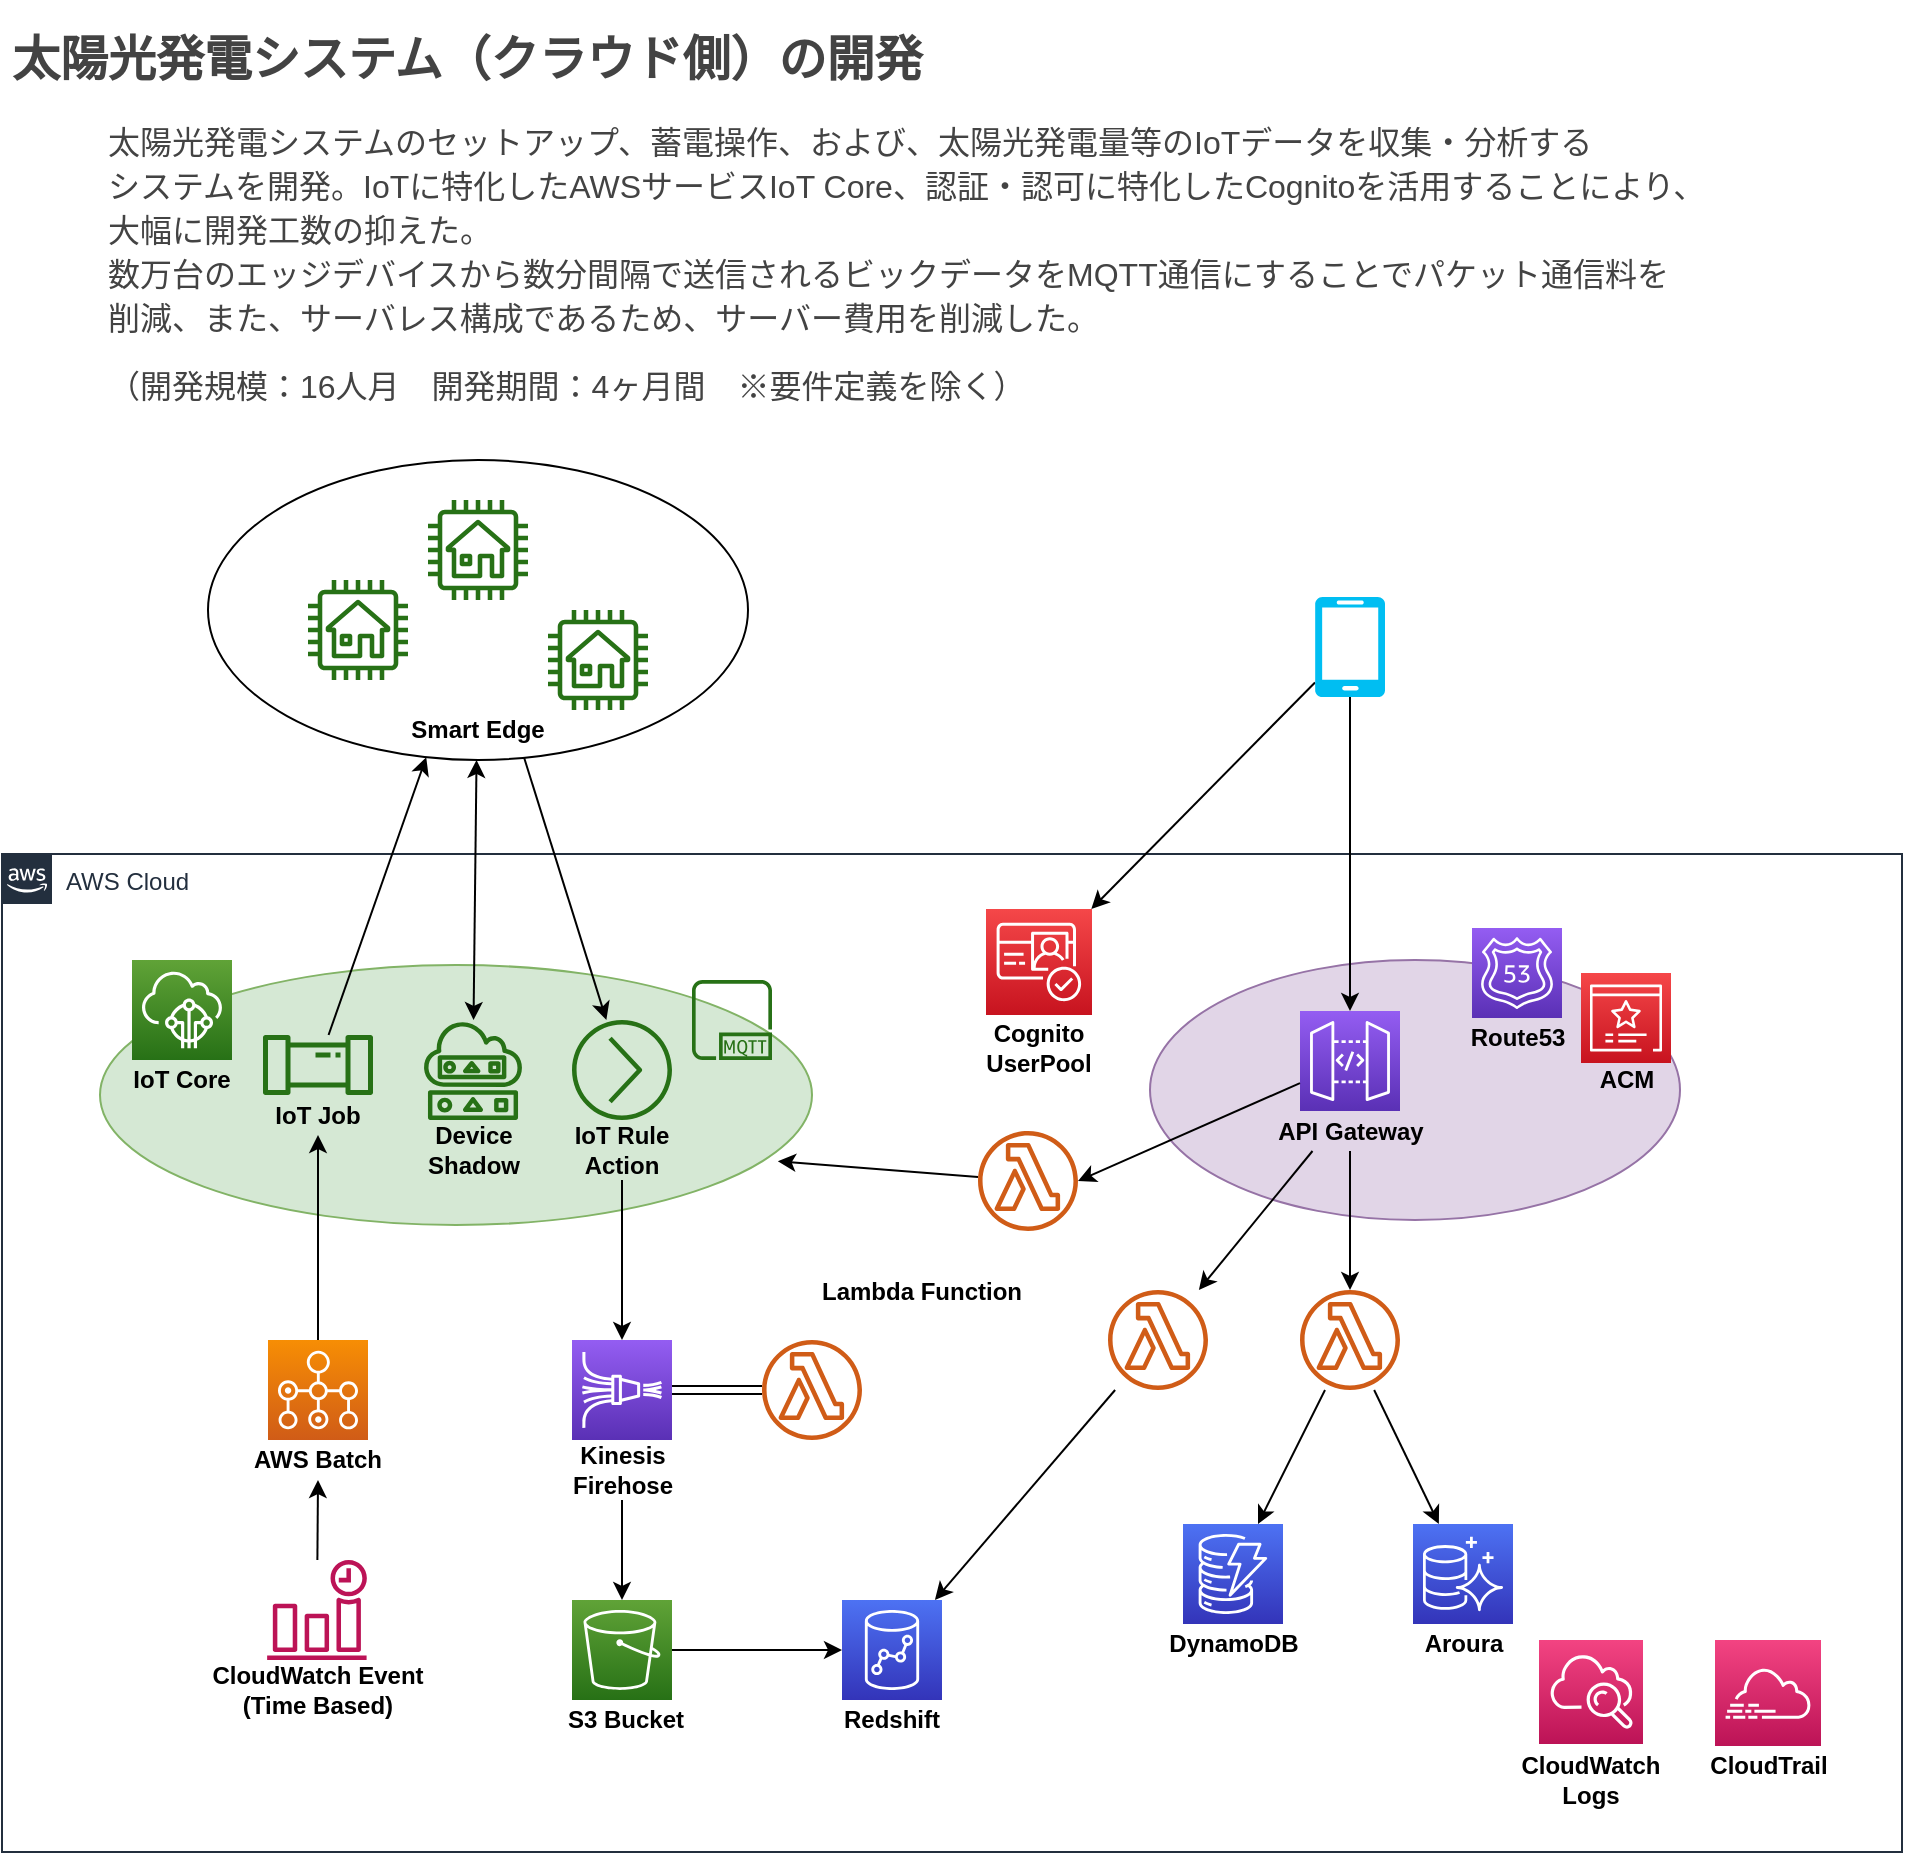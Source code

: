 <mxfile version="12.1.9" type="device" pages="1"><diagram id="2xORFysoQN4Us4DENyA-" name="ページ1"><mxGraphModel dx="1024" dy="617" grid="1" gridSize="10" guides="1" tooltips="1" connect="1" arrows="1" fold="1" page="1" pageScale="1" pageWidth="1169" pageHeight="827" math="0" shadow="0"><root><mxCell id="0"/><mxCell id="1" parent="0"/><mxCell id="OqV8jZAbgpLrq_wr-Xp5-116" value="AWS Cloud" style="points=[[0,0],[0.25,0],[0.5,0],[0.75,0],[1,0],[1,0.25],[1,0.5],[1,0.75],[1,1],[0.75,1],[0.5,1],[0.25,1],[0,1],[0,0.75],[0,0.5],[0,0.25]];outlineConnect=0;gradientColor=none;html=1;whiteSpace=wrap;fontSize=12;fontStyle=0;shape=mxgraph.aws4.group;grIcon=mxgraph.aws4.group_aws_cloud_alt;strokeColor=#232F3E;fillColor=none;verticalAlign=top;align=left;spacingLeft=30;fontColor=#232F3E;dashed=0;" parent="1" vertex="1"><mxGeometry x="40" y="457" width="950" height="499" as="geometry"/></mxCell><mxCell id="OqV8jZAbgpLrq_wr-Xp5-100" value="" style="ellipse;whiteSpace=wrap;html=1;fillColor=#e1d5e7;strokeColor=#9673a6;" parent="1" vertex="1"><mxGeometry x="614" y="510" width="265" height="130" as="geometry"/></mxCell><mxCell id="OqV8jZAbgpLrq_wr-Xp5-49" value="" style="ellipse;whiteSpace=wrap;html=1;fillColor=#d5e8d4;strokeColor=#82b366;" parent="1" vertex="1"><mxGeometry x="89" y="512.5" width="356" height="130" as="geometry"/></mxCell><mxCell id="OqV8jZAbgpLrq_wr-Xp5-54" style="edgeStyle=none;rounded=0;orthogonalLoop=1;jettySize=auto;html=1;startArrow=classic;startFill=1;" parent="1" source="OqV8jZAbgpLrq_wr-Xp5-14" target="OqV8jZAbgpLrq_wr-Xp5-48" edge="1"><mxGeometry relative="1" as="geometry"/></mxCell><mxCell id="OqV8jZAbgpLrq_wr-Xp5-73" style="edgeStyle=none;rounded=0;orthogonalLoop=1;jettySize=auto;html=1;startArrow=none;startFill=0;" parent="1" source="OqV8jZAbgpLrq_wr-Xp5-14" target="OqV8jZAbgpLrq_wr-Xp5-71" edge="1"><mxGeometry relative="1" as="geometry"/></mxCell><mxCell id="OqV8jZAbgpLrq_wr-Xp5-14" value="" style="ellipse;whiteSpace=wrap;html=1;" parent="1" vertex="1"><mxGeometry x="143" y="260" width="270" height="150" as="geometry"/></mxCell><mxCell id="OqV8jZAbgpLrq_wr-Xp5-11" value="" style="outlineConnect=0;fontColor=#232F3E;gradientColor=none;fillColor=#277116;strokeColor=none;dashed=0;verticalLabelPosition=bottom;verticalAlign=top;align=center;html=1;fontSize=12;fontStyle=0;aspect=fixed;pointerEvents=1;shape=mxgraph.aws4.house;" parent="1" vertex="1"><mxGeometry x="193" y="320" width="50" height="50" as="geometry"/></mxCell><mxCell id="OqV8jZAbgpLrq_wr-Xp5-12" value="" style="outlineConnect=0;fontColor=#232F3E;gradientColor=none;fillColor=#277116;strokeColor=none;dashed=0;verticalLabelPosition=bottom;verticalAlign=top;align=center;html=1;fontSize=12;fontStyle=0;aspect=fixed;pointerEvents=1;shape=mxgraph.aws4.house;" parent="1" vertex="1"><mxGeometry x="253" y="280" width="50" height="50" as="geometry"/></mxCell><mxCell id="OqV8jZAbgpLrq_wr-Xp5-13" value="" style="outlineConnect=0;fontColor=#232F3E;gradientColor=none;fillColor=#277116;strokeColor=none;dashed=0;verticalLabelPosition=bottom;verticalAlign=top;align=center;html=1;fontSize=12;fontStyle=0;aspect=fixed;pointerEvents=1;shape=mxgraph.aws4.house;" parent="1" vertex="1"><mxGeometry x="313" y="335" width="50" height="50" as="geometry"/></mxCell><mxCell id="OqV8jZAbgpLrq_wr-Xp5-15" value="&lt;b&gt;Smart Edge&lt;/b&gt;" style="text;html=1;strokeColor=none;fillColor=none;align=center;verticalAlign=middle;whiteSpace=wrap;rounded=0;" parent="1" vertex="1"><mxGeometry x="243" y="385" width="70" height="20" as="geometry"/></mxCell><mxCell id="OqV8jZAbgpLrq_wr-Xp5-65" style="edgeStyle=none;rounded=0;orthogonalLoop=1;jettySize=auto;html=1;startArrow=none;startFill=0;" parent="1" source="OqV8jZAbgpLrq_wr-Xp5-17" target="OqV8jZAbgpLrq_wr-Xp5-32" edge="1"><mxGeometry relative="1" as="geometry"/></mxCell><mxCell id="OqV8jZAbgpLrq_wr-Xp5-17" value="" style="outlineConnect=0;fontColor=#232F3E;gradientColor=none;fillColor=#D05C17;strokeColor=none;dashed=0;verticalLabelPosition=bottom;verticalAlign=top;align=center;html=1;fontSize=12;fontStyle=0;aspect=fixed;pointerEvents=1;shape=mxgraph.aws4.lambda_function;" parent="1" vertex="1"><mxGeometry x="593" y="675" width="50" height="50" as="geometry"/></mxCell><mxCell id="OqV8jZAbgpLrq_wr-Xp5-27" style="edgeStyle=none;rounded=0;orthogonalLoop=1;jettySize=auto;html=1;exitX=0.25;exitY=1;exitDx=0;exitDy=0;" parent="1" source="OqV8jZAbgpLrq_wr-Xp5-102" target="OqV8jZAbgpLrq_wr-Xp5-17" edge="1"><mxGeometry relative="1" as="geometry"/></mxCell><mxCell id="OqV8jZAbgpLrq_wr-Xp5-28" style="edgeStyle=none;rounded=0;orthogonalLoop=1;jettySize=auto;html=1;exitX=0.5;exitY=1;exitDx=0;exitDy=0;" parent="1" source="OqV8jZAbgpLrq_wr-Xp5-102" target="OqV8jZAbgpLrq_wr-Xp5-25" edge="1"><mxGeometry relative="1" as="geometry"/></mxCell><mxCell id="OqV8jZAbgpLrq_wr-Xp5-112" style="edgeStyle=none;rounded=0;orthogonalLoop=1;jettySize=auto;html=1;entryX=0.952;entryY=0.755;entryDx=0;entryDy=0;startArrow=none;startFill=0;entryPerimeter=0;" parent="1" source="OqV8jZAbgpLrq_wr-Xp5-92" target="OqV8jZAbgpLrq_wr-Xp5-49" edge="1"><mxGeometry relative="1" as="geometry"/></mxCell><mxCell id="OqV8jZAbgpLrq_wr-Xp5-19" value="" style="outlineConnect=0;fontColor=#232F3E;gradientColor=#945DF2;gradientDirection=north;fillColor=#5A30B5;strokeColor=#ffffff;dashed=0;verticalLabelPosition=bottom;verticalAlign=top;align=center;html=1;fontSize=12;fontStyle=0;aspect=fixed;shape=mxgraph.aws4.resourceIcon;resIcon=mxgraph.aws4.api_gateway;" parent="1" vertex="1"><mxGeometry x="689" y="535.5" width="50" height="50" as="geometry"/></mxCell><mxCell id="OqV8jZAbgpLrq_wr-Xp5-20" value="" style="outlineConnect=0;fontColor=#232F3E;gradientColor=#945DF2;gradientDirection=north;fillColor=#5A30B5;strokeColor=#ffffff;dashed=0;verticalLabelPosition=bottom;verticalAlign=top;align=center;html=1;fontSize=12;fontStyle=0;aspect=fixed;shape=mxgraph.aws4.resourceIcon;resIcon=mxgraph.aws4.route_53;" parent="1" vertex="1"><mxGeometry x="775" y="494" width="45" height="45" as="geometry"/></mxCell><mxCell id="OqV8jZAbgpLrq_wr-Xp5-23" value="" style="outlineConnect=0;fontColor=#232F3E;gradientColor=#F54749;gradientDirection=north;fillColor=#C7131F;strokeColor=#ffffff;dashed=0;verticalLabelPosition=bottom;verticalAlign=top;align=center;html=1;fontSize=12;fontStyle=0;aspect=fixed;shape=mxgraph.aws4.resourceIcon;resIcon=mxgraph.aws4.certificate_manager_3;" parent="1" vertex="1"><mxGeometry x="829.5" y="516.5" width="45" height="45" as="geometry"/></mxCell><mxCell id="OqV8jZAbgpLrq_wr-Xp5-63" style="edgeStyle=none;rounded=0;orthogonalLoop=1;jettySize=auto;html=1;startArrow=none;startFill=0;" parent="1" source="OqV8jZAbgpLrq_wr-Xp5-25" target="OqV8jZAbgpLrq_wr-Xp5-31" edge="1"><mxGeometry relative="1" as="geometry"/></mxCell><mxCell id="OqV8jZAbgpLrq_wr-Xp5-64" style="edgeStyle=none;rounded=0;orthogonalLoop=1;jettySize=auto;html=1;startArrow=none;startFill=0;" parent="1" source="OqV8jZAbgpLrq_wr-Xp5-25" target="OqV8jZAbgpLrq_wr-Xp5-35" edge="1"><mxGeometry relative="1" as="geometry"/></mxCell><mxCell id="OqV8jZAbgpLrq_wr-Xp5-25" value="" style="outlineConnect=0;fontColor=#232F3E;gradientColor=none;fillColor=#D05C17;strokeColor=none;dashed=0;verticalLabelPosition=bottom;verticalAlign=top;align=center;html=1;fontSize=12;fontStyle=0;aspect=fixed;pointerEvents=1;shape=mxgraph.aws4.lambda_function;" parent="1" vertex="1"><mxGeometry x="689" y="675" width="50" height="50" as="geometry"/></mxCell><mxCell id="OqV8jZAbgpLrq_wr-Xp5-31" value="" style="outlineConnect=0;fontColor=#232F3E;gradientColor=#4D72F3;gradientDirection=north;fillColor=#3334B9;strokeColor=#ffffff;dashed=0;verticalLabelPosition=bottom;verticalAlign=top;align=center;html=1;fontSize=12;fontStyle=0;aspect=fixed;shape=mxgraph.aws4.resourceIcon;resIcon=mxgraph.aws4.dynamodb;" parent="1" vertex="1"><mxGeometry x="630.5" y="792" width="50" height="50" as="geometry"/></mxCell><mxCell id="OqV8jZAbgpLrq_wr-Xp5-32" value="" style="outlineConnect=0;fontColor=#232F3E;gradientColor=#4D72F3;gradientDirection=north;fillColor=#3334B9;strokeColor=#ffffff;dashed=0;verticalLabelPosition=bottom;verticalAlign=top;align=center;html=1;fontSize=12;fontStyle=0;aspect=fixed;shape=mxgraph.aws4.resourceIcon;resIcon=mxgraph.aws4.redshift;" parent="1" vertex="1"><mxGeometry x="460" y="830" width="50" height="50" as="geometry"/></mxCell><mxCell id="OqV8jZAbgpLrq_wr-Xp5-35" value="" style="outlineConnect=0;fontColor=#232F3E;gradientColor=#4D72F3;gradientDirection=north;fillColor=#3334B9;strokeColor=#ffffff;dashed=0;verticalLabelPosition=bottom;verticalAlign=top;align=center;html=1;fontSize=12;fontStyle=0;aspect=fixed;shape=mxgraph.aws4.resourceIcon;resIcon=mxgraph.aws4.aurora;" parent="1" vertex="1"><mxGeometry x="745.5" y="792" width="50" height="50" as="geometry"/></mxCell><mxCell id="OqV8jZAbgpLrq_wr-Xp5-36" value="" style="outlineConnect=0;fontColor=#232F3E;gradientColor=#60A337;gradientDirection=north;fillColor=#277116;strokeColor=#ffffff;dashed=0;verticalLabelPosition=bottom;verticalAlign=top;align=center;html=1;fontSize=12;fontStyle=0;aspect=fixed;shape=mxgraph.aws4.resourceIcon;resIcon=mxgraph.aws4.iot_core;" parent="1" vertex="1"><mxGeometry x="105" y="510" width="50" height="50" as="geometry"/></mxCell><mxCell id="OqV8jZAbgpLrq_wr-Xp5-38" value="" style="outlineConnect=0;fontColor=#232F3E;gradientColor=none;fillColor=#277116;strokeColor=none;dashed=0;verticalLabelPosition=bottom;verticalAlign=top;align=center;html=1;fontSize=12;fontStyle=0;aspect=fixed;pointerEvents=1;shape=mxgraph.aws4.mqtt_protocol;" parent="1" vertex="1"><mxGeometry x="385" y="520" width="40" height="40" as="geometry"/></mxCell><mxCell id="OqV8jZAbgpLrq_wr-Xp5-48" value="" style="outlineConnect=0;fontColor=#232F3E;gradientColor=none;fillColor=#277116;strokeColor=none;dashed=0;verticalLabelPosition=bottom;verticalAlign=top;align=center;html=1;fontSize=12;fontStyle=0;aspect=fixed;pointerEvents=1;shape=mxgraph.aws4.shadow;" parent="1" vertex="1"><mxGeometry x="250" y="540" width="51" height="50" as="geometry"/></mxCell><mxCell id="OqV8jZAbgpLrq_wr-Xp5-59" style="edgeStyle=none;rounded=0;orthogonalLoop=1;jettySize=auto;html=1;startArrow=classic;startFill=1;shape=link;" parent="1" source="OqV8jZAbgpLrq_wr-Xp5-56" target="OqV8jZAbgpLrq_wr-Xp5-58" edge="1"><mxGeometry relative="1" as="geometry"/></mxCell><mxCell id="OqV8jZAbgpLrq_wr-Xp5-61" style="edgeStyle=none;rounded=0;orthogonalLoop=1;jettySize=auto;html=1;startArrow=none;startFill=0;exitX=0.5;exitY=1;exitDx=0;exitDy=0;" parent="1" source="OqV8jZAbgpLrq_wr-Xp5-104" target="OqV8jZAbgpLrq_wr-Xp5-60" edge="1"><mxGeometry relative="1" as="geometry"/></mxCell><mxCell id="OqV8jZAbgpLrq_wr-Xp5-56" value="" style="outlineConnect=0;fontColor=#232F3E;gradientColor=#945DF2;gradientDirection=north;fillColor=#5A30B5;strokeColor=#ffffff;dashed=0;verticalLabelPosition=bottom;verticalAlign=top;align=center;html=1;fontSize=12;fontStyle=0;aspect=fixed;shape=mxgraph.aws4.resourceIcon;resIcon=mxgraph.aws4.kinesis_data_firehose;" parent="1" vertex="1"><mxGeometry x="325" y="700" width="50" height="50" as="geometry"/></mxCell><mxCell id="OqV8jZAbgpLrq_wr-Xp5-58" value="" style="outlineConnect=0;fontColor=#232F3E;gradientColor=none;fillColor=#D05C17;strokeColor=none;dashed=0;verticalLabelPosition=bottom;verticalAlign=top;align=center;html=1;fontSize=12;fontStyle=0;aspect=fixed;pointerEvents=1;shape=mxgraph.aws4.lambda_function;" parent="1" vertex="1"><mxGeometry x="420" y="700" width="50" height="50" as="geometry"/></mxCell><mxCell id="OqV8jZAbgpLrq_wr-Xp5-62" style="edgeStyle=none;rounded=0;orthogonalLoop=1;jettySize=auto;html=1;startArrow=none;startFill=0;" parent="1" source="OqV8jZAbgpLrq_wr-Xp5-60" target="OqV8jZAbgpLrq_wr-Xp5-32" edge="1"><mxGeometry relative="1" as="geometry"/></mxCell><mxCell id="OqV8jZAbgpLrq_wr-Xp5-60" value="" style="outlineConnect=0;fontColor=#232F3E;gradientColor=#60A337;gradientDirection=north;fillColor=#277116;strokeColor=#ffffff;dashed=0;verticalLabelPosition=bottom;verticalAlign=top;align=center;html=1;fontSize=12;fontStyle=0;aspect=fixed;shape=mxgraph.aws4.resourceIcon;resIcon=mxgraph.aws4.s3;" parent="1" vertex="1"><mxGeometry x="325" y="830" width="50" height="50" as="geometry"/></mxCell><mxCell id="OqV8jZAbgpLrq_wr-Xp5-80" style="edgeStyle=none;rounded=0;orthogonalLoop=1;jettySize=auto;html=1;startArrow=none;startFill=0;entryX=0.5;entryY=1;entryDx=0;entryDy=0;" parent="1" source="OqV8jZAbgpLrq_wr-Xp5-66" target="OqV8jZAbgpLrq_wr-Xp5-83" edge="1"><mxGeometry relative="1" as="geometry"/></mxCell><mxCell id="OqV8jZAbgpLrq_wr-Xp5-66" value="" style="outlineConnect=0;fontColor=#232F3E;gradientColor=#F78E04;gradientDirection=north;fillColor=#D05C17;strokeColor=#ffffff;dashed=0;verticalLabelPosition=bottom;verticalAlign=top;align=center;html=1;fontSize=12;fontStyle=0;aspect=fixed;shape=mxgraph.aws4.resourceIcon;resIcon=mxgraph.aws4.batch;" parent="1" vertex="1"><mxGeometry x="173" y="700" width="50" height="50" as="geometry"/></mxCell><mxCell id="OqV8jZAbgpLrq_wr-Xp5-70" style="edgeStyle=none;rounded=0;orthogonalLoop=1;jettySize=auto;html=1;startArrow=none;startFill=0;entryX=0.5;entryY=1;entryDx=0;entryDy=0;" parent="1" source="OqV8jZAbgpLrq_wr-Xp5-68" target="OqV8jZAbgpLrq_wr-Xp5-105" edge="1"><mxGeometry relative="1" as="geometry"/></mxCell><mxCell id="OqV8jZAbgpLrq_wr-Xp5-68" value="" style="outlineConnect=0;fontColor=#232F3E;gradientColor=none;fillColor=#BC1356;strokeColor=none;dashed=0;verticalLabelPosition=bottom;verticalAlign=top;align=center;html=1;fontSize=12;fontStyle=0;aspect=fixed;pointerEvents=1;shape=mxgraph.aws4.event_time_based;" parent="1" vertex="1"><mxGeometry x="172.5" y="810" width="50" height="50" as="geometry"/></mxCell><mxCell id="OqV8jZAbgpLrq_wr-Xp5-69" value="&lt;b&gt;CloudWatch Event (Time Based)&lt;/b&gt;" style="text;html=1;strokeColor=none;fillColor=none;align=center;verticalAlign=middle;whiteSpace=wrap;rounded=0;" parent="1" vertex="1"><mxGeometry x="143" y="860" width="110" height="30" as="geometry"/></mxCell><mxCell id="OqV8jZAbgpLrq_wr-Xp5-74" style="edgeStyle=none;rounded=0;orthogonalLoop=1;jettySize=auto;html=1;startArrow=none;startFill=0;exitX=0.5;exitY=1;exitDx=0;exitDy=0;" parent="1" source="OqV8jZAbgpLrq_wr-Xp5-85" target="OqV8jZAbgpLrq_wr-Xp5-56" edge="1"><mxGeometry relative="1" as="geometry"><mxPoint x="341" y="640" as="sourcePoint"/></mxGeometry></mxCell><mxCell id="OqV8jZAbgpLrq_wr-Xp5-71" value="" style="outlineConnect=0;fontColor=#232F3E;gradientColor=none;fillColor=#277116;strokeColor=none;dashed=0;verticalLabelPosition=bottom;verticalAlign=top;align=center;html=1;fontSize=12;fontStyle=0;aspect=fixed;pointerEvents=1;shape=mxgraph.aws4.action;" parent="1" vertex="1"><mxGeometry x="325" y="540" width="50" height="50" as="geometry"/></mxCell><mxCell id="OqV8jZAbgpLrq_wr-Xp5-81" style="edgeStyle=none;rounded=0;orthogonalLoop=1;jettySize=auto;html=1;startArrow=none;startFill=0;" parent="1" source="OqV8jZAbgpLrq_wr-Xp5-79" target="OqV8jZAbgpLrq_wr-Xp5-14" edge="1"><mxGeometry relative="1" as="geometry"/></mxCell><mxCell id="OqV8jZAbgpLrq_wr-Xp5-79" value="" style="outlineConnect=0;fontColor=#232F3E;gradientColor=none;fillColor=#277116;strokeColor=none;dashed=0;verticalLabelPosition=bottom;verticalAlign=top;align=center;html=1;fontSize=12;fontStyle=0;aspect=fixed;pointerEvents=1;shape=mxgraph.aws4.iot_analytics_pipeline;" parent="1" vertex="1"><mxGeometry x="170" y="547.5" width="56" height="30" as="geometry"/></mxCell><mxCell id="OqV8jZAbgpLrq_wr-Xp5-82" value="&lt;b&gt;IoT Core&lt;/b&gt;" style="text;html=1;strokeColor=none;fillColor=none;align=center;verticalAlign=middle;whiteSpace=wrap;rounded=0;" parent="1" vertex="1"><mxGeometry x="100" y="560" width="60" height="20" as="geometry"/></mxCell><mxCell id="OqV8jZAbgpLrq_wr-Xp5-83" value="&lt;b&gt;IoT Job&lt;/b&gt;" style="text;html=1;strokeColor=none;fillColor=none;align=center;verticalAlign=middle;whiteSpace=wrap;rounded=0;" parent="1" vertex="1"><mxGeometry x="173" y="577.5" width="50" height="20" as="geometry"/></mxCell><mxCell id="OqV8jZAbgpLrq_wr-Xp5-84" value="&lt;b&gt;Device Shadow&lt;/b&gt;" style="text;html=1;strokeColor=none;fillColor=none;align=center;verticalAlign=middle;whiteSpace=wrap;rounded=0;" parent="1" vertex="1"><mxGeometry x="251" y="590" width="50" height="30" as="geometry"/></mxCell><mxCell id="OqV8jZAbgpLrq_wr-Xp5-85" value="&lt;b&gt;IoT Rule Action&lt;/b&gt;" style="text;html=1;strokeColor=none;fillColor=none;align=center;verticalAlign=middle;whiteSpace=wrap;rounded=0;" parent="1" vertex="1"><mxGeometry x="320" y="590" width="60" height="30" as="geometry"/></mxCell><mxCell id="OqV8jZAbgpLrq_wr-Xp5-104" value="&lt;b&gt;Kinesis Firehose&lt;/b&gt;" style="text;html=1;strokeColor=none;fillColor=none;align=center;verticalAlign=middle;whiteSpace=wrap;rounded=0;" parent="1" vertex="1"><mxGeometry x="312.5" y="750" width="75" height="30" as="geometry"/></mxCell><mxCell id="OqV8jZAbgpLrq_wr-Xp5-105" value="&lt;b&gt;AWS Batch&lt;/b&gt;" style="text;html=1;strokeColor=none;fillColor=none;align=center;verticalAlign=middle;whiteSpace=wrap;rounded=0;" parent="1" vertex="1"><mxGeometry x="164" y="750" width="68" height="20" as="geometry"/></mxCell><mxCell id="OqV8jZAbgpLrq_wr-Xp5-102" value="&lt;b&gt;API Gateway&lt;/b&gt;" style="text;html=1;strokeColor=none;fillColor=none;align=center;verticalAlign=middle;whiteSpace=wrap;rounded=0;" parent="1" vertex="1"><mxGeometry x="676.5" y="585.5" width="75" height="20" as="geometry"/></mxCell><mxCell id="OqV8jZAbgpLrq_wr-Xp5-106" style="edgeStyle=none;rounded=0;orthogonalLoop=1;jettySize=auto;html=1;" parent="1" source="OqV8jZAbgpLrq_wr-Xp5-19" target="OqV8jZAbgpLrq_wr-Xp5-102" edge="1"><mxGeometry relative="1" as="geometry"><mxPoint x="731.333" y="585.5" as="sourcePoint"/><mxPoint x="774.667" y="648" as="targetPoint"/></mxGeometry></mxCell><mxCell id="OqV8jZAbgpLrq_wr-Xp5-92" value="" style="outlineConnect=0;fontColor=#232F3E;gradientColor=none;fillColor=#D05C17;strokeColor=none;dashed=0;verticalLabelPosition=bottom;verticalAlign=top;align=center;html=1;fontSize=12;fontStyle=0;aspect=fixed;pointerEvents=1;shape=mxgraph.aws4.lambda_function;" parent="1" vertex="1"><mxGeometry x="528" y="595.5" width="50" height="50" as="geometry"/></mxCell><mxCell id="OqV8jZAbgpLrq_wr-Xp5-113" style="edgeStyle=none;rounded=0;orthogonalLoop=1;jettySize=auto;html=1;entryX=1;entryY=0.5;entryDx=0;entryDy=0;startArrow=none;startFill=0;" parent="1" source="OqV8jZAbgpLrq_wr-Xp5-19" target="OqV8jZAbgpLrq_wr-Xp5-92" edge="1"><mxGeometry relative="1" as="geometry"><mxPoint x="693" y="570.75" as="sourcePoint"/><mxPoint x="468" y="568.5" as="targetPoint"/></mxGeometry></mxCell><mxCell id="OqV8jZAbgpLrq_wr-Xp5-114" value="" style="outlineConnect=0;fontColor=#232F3E;gradientColor=#F54749;gradientDirection=north;fillColor=#C7131F;strokeColor=#ffffff;dashed=0;verticalLabelPosition=bottom;verticalAlign=top;align=center;html=1;fontSize=12;fontStyle=0;aspect=fixed;shape=mxgraph.aws4.resourceIcon;resIcon=mxgraph.aws4.cognito;" parent="1" vertex="1"><mxGeometry x="532" y="484.5" width="53" height="53" as="geometry"/></mxCell><mxCell id="OqV8jZAbgpLrq_wr-Xp5-117" value="" style="outlineConnect=0;fontColor=#232F3E;gradientColor=#F34482;gradientDirection=north;fillColor=#BC1356;strokeColor=#ffffff;dashed=0;verticalLabelPosition=bottom;verticalAlign=top;align=center;html=1;fontSize=12;fontStyle=0;aspect=fixed;shape=mxgraph.aws4.resourceIcon;resIcon=mxgraph.aws4.cloudwatch;" parent="1" vertex="1"><mxGeometry x="808.5" y="850" width="52" height="52" as="geometry"/></mxCell><mxCell id="OqV8jZAbgpLrq_wr-Xp5-118" value="" style="outlineConnect=0;fontColor=#232F3E;gradientColor=#F34482;gradientDirection=north;fillColor=#BC1356;strokeColor=#ffffff;dashed=0;verticalLabelPosition=bottom;verticalAlign=top;align=center;html=1;fontSize=12;fontStyle=0;aspect=fixed;shape=mxgraph.aws4.resourceIcon;resIcon=mxgraph.aws4.cloudtrail;" parent="1" vertex="1"><mxGeometry x="896.5" y="850" width="53" height="53" as="geometry"/></mxCell><mxCell id="OqV8jZAbgpLrq_wr-Xp5-119" value="&lt;h1&gt;&lt;span style=&quot;font-weight: normal&quot; id=&quot;docs-internal-guid-1301f3b5-7fff-885a-da3a-5c76eb901258&quot;&gt;&lt;span style=&quot;font-size: 18pt ; font-family: &amp;#34;arial&amp;#34; ; color: rgb(67 , 67 , 67) ; background-color: transparent ; font-weight: 700 ; vertical-align: baseline ; white-space: pre-wrap&quot;&gt;太陽光発電システム（クラウド側）の開発&lt;/span&gt;&lt;/span&gt;&lt;br&gt;&lt;/h1&gt;&lt;p dir=&quot;ltr&quot; style=&quot;line-height: 1.38 ; text-indent: 36pt ; margin-top: 0pt ; margin-bottom: 0pt&quot;&gt;&lt;span style=&quot;font-size: 12pt ; font-family: &amp;#34;arial&amp;#34; ; color: #434343 ; background-color: transparent ; font-weight: 400 ; font-style: normal ; font-variant: normal ; text-decoration: none ; vertical-align: baseline ; white-space: pre ; white-space: pre-wrap&quot;&gt;太陽光発電システムのセットアップ、蓄電操作、および、太陽光発電量等のIoTデータを収集・分析する&lt;/span&gt;&lt;/p&gt;&lt;p dir=&quot;ltr&quot; style=&quot;line-height: 1.38 ; text-indent: 36pt ; margin-top: 0pt ; margin-bottom: 0pt&quot;&gt;&lt;span style=&quot;font-size: 12pt ; font-family: &amp;#34;arial&amp;#34; ; color: #434343 ; background-color: transparent ; font-weight: 400 ; font-style: normal ; font-variant: normal ; text-decoration: none ; vertical-align: baseline ; white-space: pre ; white-space: pre-wrap&quot;&gt;システムを開発。IoTに特化したAWSサービスIoT Core、認証・認可に特化したCognitoを活用することにより、&lt;/span&gt;&lt;/p&gt;&lt;p dir=&quot;ltr&quot; style=&quot;line-height: 1.38 ; text-indent: 36pt ; margin-top: 0pt ; margin-bottom: 0pt&quot;&gt;&lt;span style=&quot;font-size: 12pt ; font-family: &amp;#34;arial&amp;#34; ; color: #434343 ; background-color: transparent ; font-weight: 400 ; font-style: normal ; font-variant: normal ; text-decoration: none ; vertical-align: baseline ; white-space: pre ; white-space: pre-wrap&quot;&gt;大幅に開発工数の抑えた。&lt;/span&gt;&lt;/p&gt;&lt;p dir=&quot;ltr&quot; style=&quot;line-height: 1.38 ; text-indent: 36pt ; margin-top: 0pt ; margin-bottom: 0pt&quot;&gt;&lt;span style=&quot;font-size: 12pt ; font-family: &amp;#34;arial&amp;#34; ; color: #434343 ; background-color: transparent ; font-weight: 400 ; font-style: normal ; font-variant: normal ; text-decoration: none ; vertical-align: baseline ; white-space: pre ; white-space: pre-wrap&quot;&gt;数万台のエッジデバイスから数分間隔で送信されるビックデータをMQTT通信にすることでパケット通信料を&lt;/span&gt;&lt;/p&gt;&lt;p dir=&quot;ltr&quot; style=&quot;line-height: 1.38 ; text-indent: 36pt ; margin-top: 0pt ; margin-bottom: 0pt&quot;&gt;&lt;span style=&quot;font-size: 12pt ; font-family: &amp;#34;arial&amp;#34; ; color: #434343 ; background-color: transparent ; font-weight: 400 ; font-style: normal ; font-variant: normal ; text-decoration: none ; vertical-align: baseline ; white-space: pre ; white-space: pre-wrap&quot;&gt;削減、また、サーバレス構成であるため、サーバー費用を削減した。&lt;/span&gt;&lt;/p&gt;&lt;p&gt;&lt;span id=&quot;docs-internal-guid-bfbf23ba-7fff-e07d-e6b6-9afc1c56c7d8&quot;&gt;&lt;/span&gt;&lt;/p&gt;&lt;p dir=&quot;ltr&quot; style=&quot;line-height: 1.38 ; text-indent: 36pt ; margin-top: 0pt ; margin-bottom: 0pt&quot;&gt;&lt;span style=&quot;font-size: 12pt ; font-family: &amp;#34;arial&amp;#34; ; color: #434343 ; background-color: transparent ; font-weight: 400 ; font-style: normal ; font-variant: normal ; text-decoration: none ; vertical-align: baseline ; white-space: pre ; white-space: pre-wrap&quot;&gt;（開発規模：16人月　開発期間：4ヶ月間　※要件定義を除く）&lt;/span&gt;&lt;/p&gt;" style="text;html=1;strokeColor=none;fillColor=none;spacing=5;spacingTop=-20;whiteSpace=wrap;overflow=hidden;rounded=0;" parent="1" vertex="1"><mxGeometry x="40" y="40" width="950" height="210" as="geometry"/></mxCell><mxCell id="OqV8jZAbgpLrq_wr-Xp5-120" value="&lt;b&gt;Cognito UserPool&lt;/b&gt;" style="text;html=1;strokeColor=none;fillColor=none;align=center;verticalAlign=middle;whiteSpace=wrap;rounded=0;" parent="1" vertex="1"><mxGeometry x="528" y="537" width="61" height="33" as="geometry"/></mxCell><mxCell id="OqV8jZAbgpLrq_wr-Xp5-122" value="&lt;b&gt;Route53&lt;/b&gt;" style="text;html=1;strokeColor=none;fillColor=none;align=center;verticalAlign=middle;whiteSpace=wrap;rounded=0;" parent="1" vertex="1"><mxGeometry x="770.5" y="539" width="54" height="20" as="geometry"/></mxCell><mxCell id="OqV8jZAbgpLrq_wr-Xp5-123" value="&lt;b&gt;ACM&lt;/b&gt;" style="text;html=1;strokeColor=none;fillColor=none;align=center;verticalAlign=middle;whiteSpace=wrap;rounded=0;" parent="1" vertex="1"><mxGeometry x="834" y="559" width="37" height="22" as="geometry"/></mxCell><mxCell id="OqV8jZAbgpLrq_wr-Xp5-125" value="&lt;b&gt;Aroura&lt;/b&gt;" style="text;html=1;strokeColor=none;fillColor=none;align=center;verticalAlign=middle;whiteSpace=wrap;rounded=0;" parent="1" vertex="1"><mxGeometry x="746.5" y="842" width="48" height="20" as="geometry"/></mxCell><mxCell id="OqV8jZAbgpLrq_wr-Xp5-126" value="&lt;b&gt;DynamoDB&lt;/b&gt;" style="text;html=1;strokeColor=none;fillColor=none;align=center;verticalAlign=middle;whiteSpace=wrap;rounded=0;" parent="1" vertex="1"><mxGeometry x="618" y="842" width="76" height="20" as="geometry"/></mxCell><mxCell id="OqV8jZAbgpLrq_wr-Xp5-127" value="&lt;b&gt;Redshift&lt;/b&gt;" style="text;html=1;strokeColor=none;fillColor=none;align=center;verticalAlign=middle;whiteSpace=wrap;rounded=0;" parent="1" vertex="1"><mxGeometry x="451" y="880" width="68" height="20" as="geometry"/></mxCell><mxCell id="OqV8jZAbgpLrq_wr-Xp5-128" value="&lt;b&gt;S3 Bucket&lt;/b&gt;" style="text;html=1;strokeColor=none;fillColor=none;align=center;verticalAlign=middle;whiteSpace=wrap;rounded=0;" parent="1" vertex="1"><mxGeometry x="318" y="880" width="68" height="20" as="geometry"/></mxCell><mxCell id="OqV8jZAbgpLrq_wr-Xp5-130" value="&lt;b&gt;Lambda Function&lt;/b&gt;" style="text;html=1;strokeColor=none;fillColor=none;align=center;verticalAlign=middle;whiteSpace=wrap;rounded=0;" parent="1" vertex="1"><mxGeometry x="445" y="664.5" width="110" height="23" as="geometry"/></mxCell><mxCell id="OqV8jZAbgpLrq_wr-Xp5-131" value="&lt;b&gt;CloudWatch Logs&lt;/b&gt;" style="text;html=1;strokeColor=none;fillColor=none;align=center;verticalAlign=middle;whiteSpace=wrap;rounded=0;" parent="1" vertex="1"><mxGeometry x="790" y="902" width="89" height="36" as="geometry"/></mxCell><mxCell id="OqV8jZAbgpLrq_wr-Xp5-132" value="&lt;b&gt;CloudTrail&lt;/b&gt;" style="text;html=1;strokeColor=none;fillColor=none;align=center;verticalAlign=middle;whiteSpace=wrap;rounded=0;" parent="1" vertex="1"><mxGeometry x="886.5" y="903" width="73" height="20" as="geometry"/></mxCell><mxCell id="tWBsL2cqpWUYrSJNMJl1-3" style="rounded=0;orthogonalLoop=1;jettySize=auto;html=1;" edge="1" parent="1" source="tWBsL2cqpWUYrSJNMJl1-1" target="OqV8jZAbgpLrq_wr-Xp5-19"><mxGeometry relative="1" as="geometry"/></mxCell><mxCell id="tWBsL2cqpWUYrSJNMJl1-4" style="rounded=0;orthogonalLoop=1;jettySize=auto;html=1;" edge="1" parent="1" source="tWBsL2cqpWUYrSJNMJl1-1" target="OqV8jZAbgpLrq_wr-Xp5-114"><mxGeometry relative="1" as="geometry"/></mxCell><mxCell id="tWBsL2cqpWUYrSJNMJl1-1" value="" style="verticalLabelPosition=bottom;html=1;verticalAlign=top;align=center;strokeColor=none;fillColor=#00BEF2;shape=mxgraph.azure.mobile;pointerEvents=1;" vertex="1" parent="1"><mxGeometry x="696.5" y="328.5" width="35" height="50" as="geometry"/></mxCell></root></mxGraphModel></diagram></mxfile>